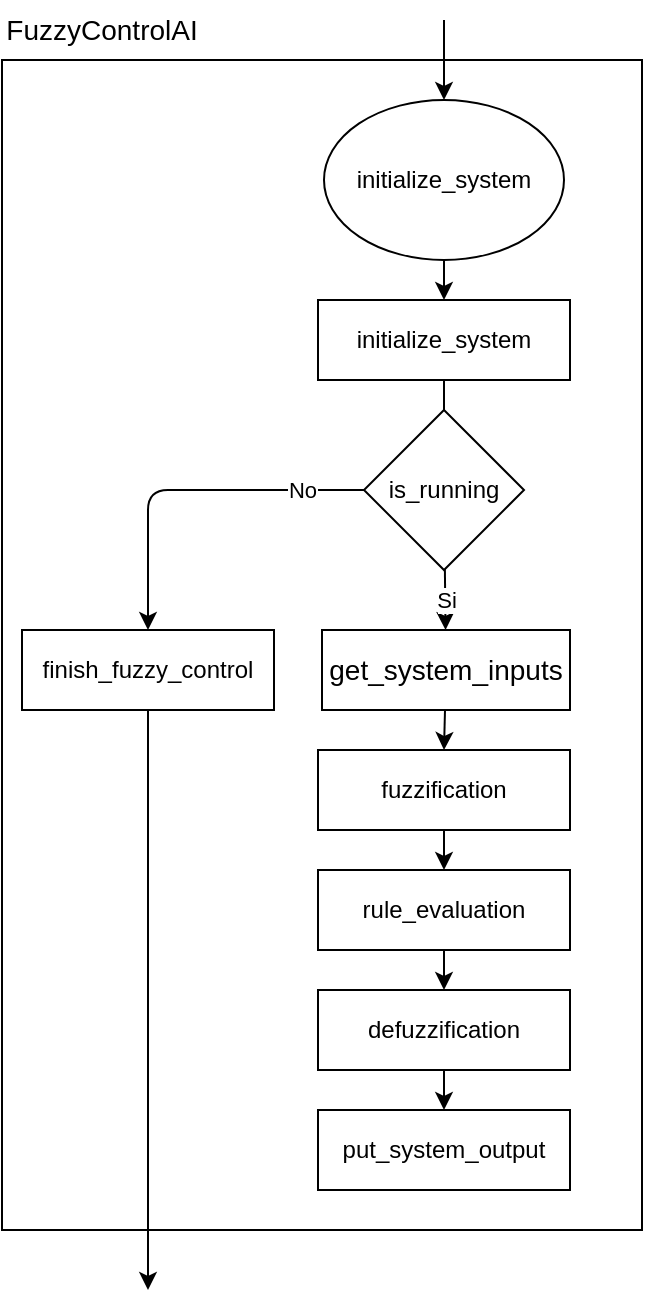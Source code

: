 <mxfile>
    <diagram id="XgM7X1Y4PIXr2cblBC9f" name="Page-1">
        <mxGraphModel dx="1138" dy="727" grid="1" gridSize="10" guides="1" tooltips="1" connect="1" arrows="1" fold="1" page="1" pageScale="1" pageWidth="400" pageHeight="750" math="0" shadow="0">
            <root>
                <mxCell id="0"/>
                <mxCell id="1" parent="0"/>
                <mxCell id="19" style="edgeStyle=none;html=1;fontColor=default;entryX=0.5;entryY=0;entryDx=0;entryDy=0;" parent="1" source="12" target="36" edge="1">
                    <mxGeometry relative="1" as="geometry">
                        <mxPoint x="274" y="175" as="targetPoint"/>
                    </mxGeometry>
                </mxCell>
                <mxCell id="12" value="initialize_system" style="ellipse;whiteSpace=wrap;html=1;fontColor=default;strokeColor=default;fillColor=default;gradientColor=none;" parent="1" vertex="1">
                    <mxGeometry x="211" y="80" width="120" height="80" as="geometry"/>
                </mxCell>
                <mxCell id="35" value="&lt;span style=&quot;font-size: 14px&quot;&gt;FuzzyControlAI&lt;/span&gt;" style="text;html=1;strokeColor=none;fillColor=none;align=center;verticalAlign=middle;whiteSpace=wrap;rounded=0;fontColor=default;" parent="1" vertex="1">
                    <mxGeometry x="70" y="30" width="60" height="30" as="geometry"/>
                </mxCell>
                <mxCell id="45" value="Si" style="edgeStyle=none;html=1;startArrow=none;" edge="1" parent="1" source="53" target="37">
                    <mxGeometry relative="1" as="geometry"/>
                </mxCell>
                <mxCell id="36" value="&lt;span&gt;initialize_&lt;/span&gt;&lt;span&gt;system&lt;/span&gt;" style="rounded=0;whiteSpace=wrap;html=1;" vertex="1" parent="1">
                    <mxGeometry x="208" y="180" width="126" height="40" as="geometry"/>
                </mxCell>
                <mxCell id="40" style="edgeStyle=none;html=1;entryX=0.5;entryY=0;entryDx=0;entryDy=0;" edge="1" parent="1" source="37" target="38">
                    <mxGeometry relative="1" as="geometry"/>
                </mxCell>
                <mxCell id="37" value="&lt;span style=&quot;font-size: 14px&quot;&gt;get_system_&lt;/span&gt;&lt;span style=&quot;font-size: 14px&quot;&gt;inputs&lt;/span&gt;" style="rounded=0;whiteSpace=wrap;html=1;" vertex="1" parent="1">
                    <mxGeometry x="210" y="345" width="124" height="40" as="geometry"/>
                </mxCell>
                <mxCell id="41" style="edgeStyle=none;html=1;entryX=0.5;entryY=0;entryDx=0;entryDy=0;" edge="1" parent="1" source="38" target="39">
                    <mxGeometry relative="1" as="geometry"/>
                </mxCell>
                <mxCell id="38" value="fuzzification" style="rounded=0;whiteSpace=wrap;html=1;" vertex="1" parent="1">
                    <mxGeometry x="208" y="405" width="126" height="40" as="geometry"/>
                </mxCell>
                <mxCell id="43" style="edgeStyle=none;html=1;" edge="1" parent="1" source="39" target="42">
                    <mxGeometry relative="1" as="geometry"/>
                </mxCell>
                <mxCell id="39" value="rule_evaluation" style="rounded=0;whiteSpace=wrap;html=1;" vertex="1" parent="1">
                    <mxGeometry x="208" y="465" width="126" height="40" as="geometry"/>
                </mxCell>
                <mxCell id="46" style="edgeStyle=none;html=1;entryX=0.5;entryY=0;entryDx=0;entryDy=0;" edge="1" parent="1" source="42" target="44">
                    <mxGeometry relative="1" as="geometry"/>
                </mxCell>
                <mxCell id="42" value="defuzzification" style="rounded=0;whiteSpace=wrap;html=1;" vertex="1" parent="1">
                    <mxGeometry x="208" y="525" width="126" height="40" as="geometry"/>
                </mxCell>
                <mxCell id="44" value="put_system_output" style="rounded=0;whiteSpace=wrap;html=1;" vertex="1" parent="1">
                    <mxGeometry x="208" y="585" width="126" height="40" as="geometry"/>
                </mxCell>
                <mxCell id="51" style="edgeStyle=none;html=1;startArrow=none;startFill=0;endArrow=classic;endFill=1;" edge="1" parent="1" source="48">
                    <mxGeometry relative="1" as="geometry">
                        <mxPoint x="123" y="675" as="targetPoint"/>
                    </mxGeometry>
                </mxCell>
                <mxCell id="48" value="finish_fuzzy_control" style="rounded=0;whiteSpace=wrap;html=1;" vertex="1" parent="1">
                    <mxGeometry x="60" y="345" width="126" height="40" as="geometry"/>
                </mxCell>
                <mxCell id="50" style="edgeStyle=none;html=1;exitX=0.5;exitY=0;exitDx=0;exitDy=0;startArrow=classic;startFill=1;endArrow=none;endFill=0;" edge="1" parent="1" source="12">
                    <mxGeometry relative="1" as="geometry">
                        <mxPoint x="271" y="40" as="targetPoint"/>
                    </mxGeometry>
                </mxCell>
                <mxCell id="52" value="" style="rounded=0;whiteSpace=wrap;html=1;fillColor=none;" vertex="1" parent="1">
                    <mxGeometry x="50" y="60" width="320" height="585" as="geometry"/>
                </mxCell>
                <mxCell id="56" value="No" style="edgeStyle=orthogonalEdgeStyle;html=1;entryX=0.5;entryY=0;entryDx=0;entryDy=0;startArrow=none;startFill=0;endArrow=classic;endFill=1;" edge="1" parent="1" source="53" target="48">
                    <mxGeometry x="-0.651" relative="1" as="geometry">
                        <mxPoint as="offset"/>
                    </mxGeometry>
                </mxCell>
                <mxCell id="53" value="is_running" style="rhombus;whiteSpace=wrap;html=1;fontColor=default;strokeColor=default;fillColor=default;gradientColor=none;" vertex="1" parent="1">
                    <mxGeometry x="231" y="235" width="80" height="80" as="geometry"/>
                </mxCell>
                <mxCell id="54" value="" style="edgeStyle=none;html=1;endArrow=none;" edge="1" parent="1" source="36" target="53">
                    <mxGeometry relative="1" as="geometry">
                        <mxPoint x="271" y="220" as="sourcePoint"/>
                        <mxPoint x="271" y="335" as="targetPoint"/>
                    </mxGeometry>
                </mxCell>
            </root>
        </mxGraphModel>
    </diagram>
</mxfile>